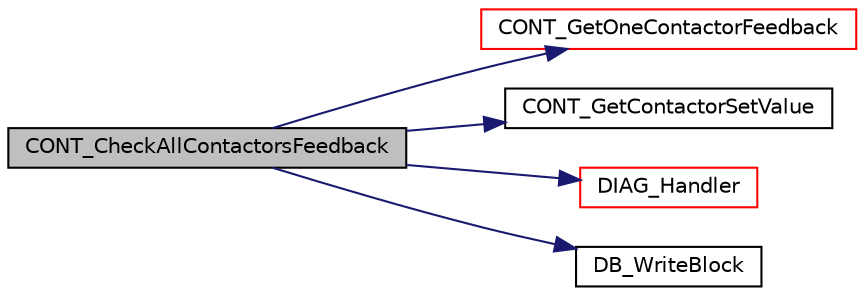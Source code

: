 digraph "CONT_CheckAllContactorsFeedback"
{
  edge [fontname="Helvetica",fontsize="10",labelfontname="Helvetica",labelfontsize="10"];
  node [fontname="Helvetica",fontsize="10",shape=record];
  rankdir="LR";
  Node5 [label="CONT_CheckAllContactorsFeedback",height=0.2,width=0.4,color="black", fillcolor="grey75", style="filled", fontcolor="black"];
  Node5 -> Node6 [color="midnightblue",fontsize="10",style="solid",fontname="Helvetica"];
  Node6 [label="CONT_GetOneContactorFeedback",height=0.2,width=0.4,color="red", fillcolor="white", style="filled",URL="$contactor_8c.html#a521355612754fa7a16edf5baa055c5f4",tooltip="gets the feedback of all the contactors "];
  Node5 -> Node8 [color="midnightblue",fontsize="10",style="solid",fontname="Helvetica"];
  Node8 [label="CONT_GetContactorSetValue",height=0.2,width=0.4,color="black", fillcolor="white", style="filled",URL="$contactor_8c.html#a62d312e3e05b270da82ddb9c81baec8c",tooltip="Gets the latest value (TRUE, FALSE) the contactors were set to. "];
  Node5 -> Node9 [color="midnightblue",fontsize="10",style="solid",fontname="Helvetica"];
  Node9 [label="DIAG_Handler",height=0.2,width=0.4,color="red", fillcolor="white", style="filled",URL="$group__API__DIAG.html#ga29e922af6b4c0f5c07d4d5b48b48d156",tooltip="DIAG_Handler provides generic error handling, based on diagnosis group.This function calls the handle..."];
  Node5 -> Node13 [color="midnightblue",fontsize="10",style="solid",fontname="Helvetica"];
  Node13 [label="DB_WriteBlock",height=0.2,width=0.4,color="black", fillcolor="white", style="filled",URL="$database_8c.html#ab4d337e13c53dbdab695980576d33fb0",tooltip="Stores a datablock in database. "];
}
